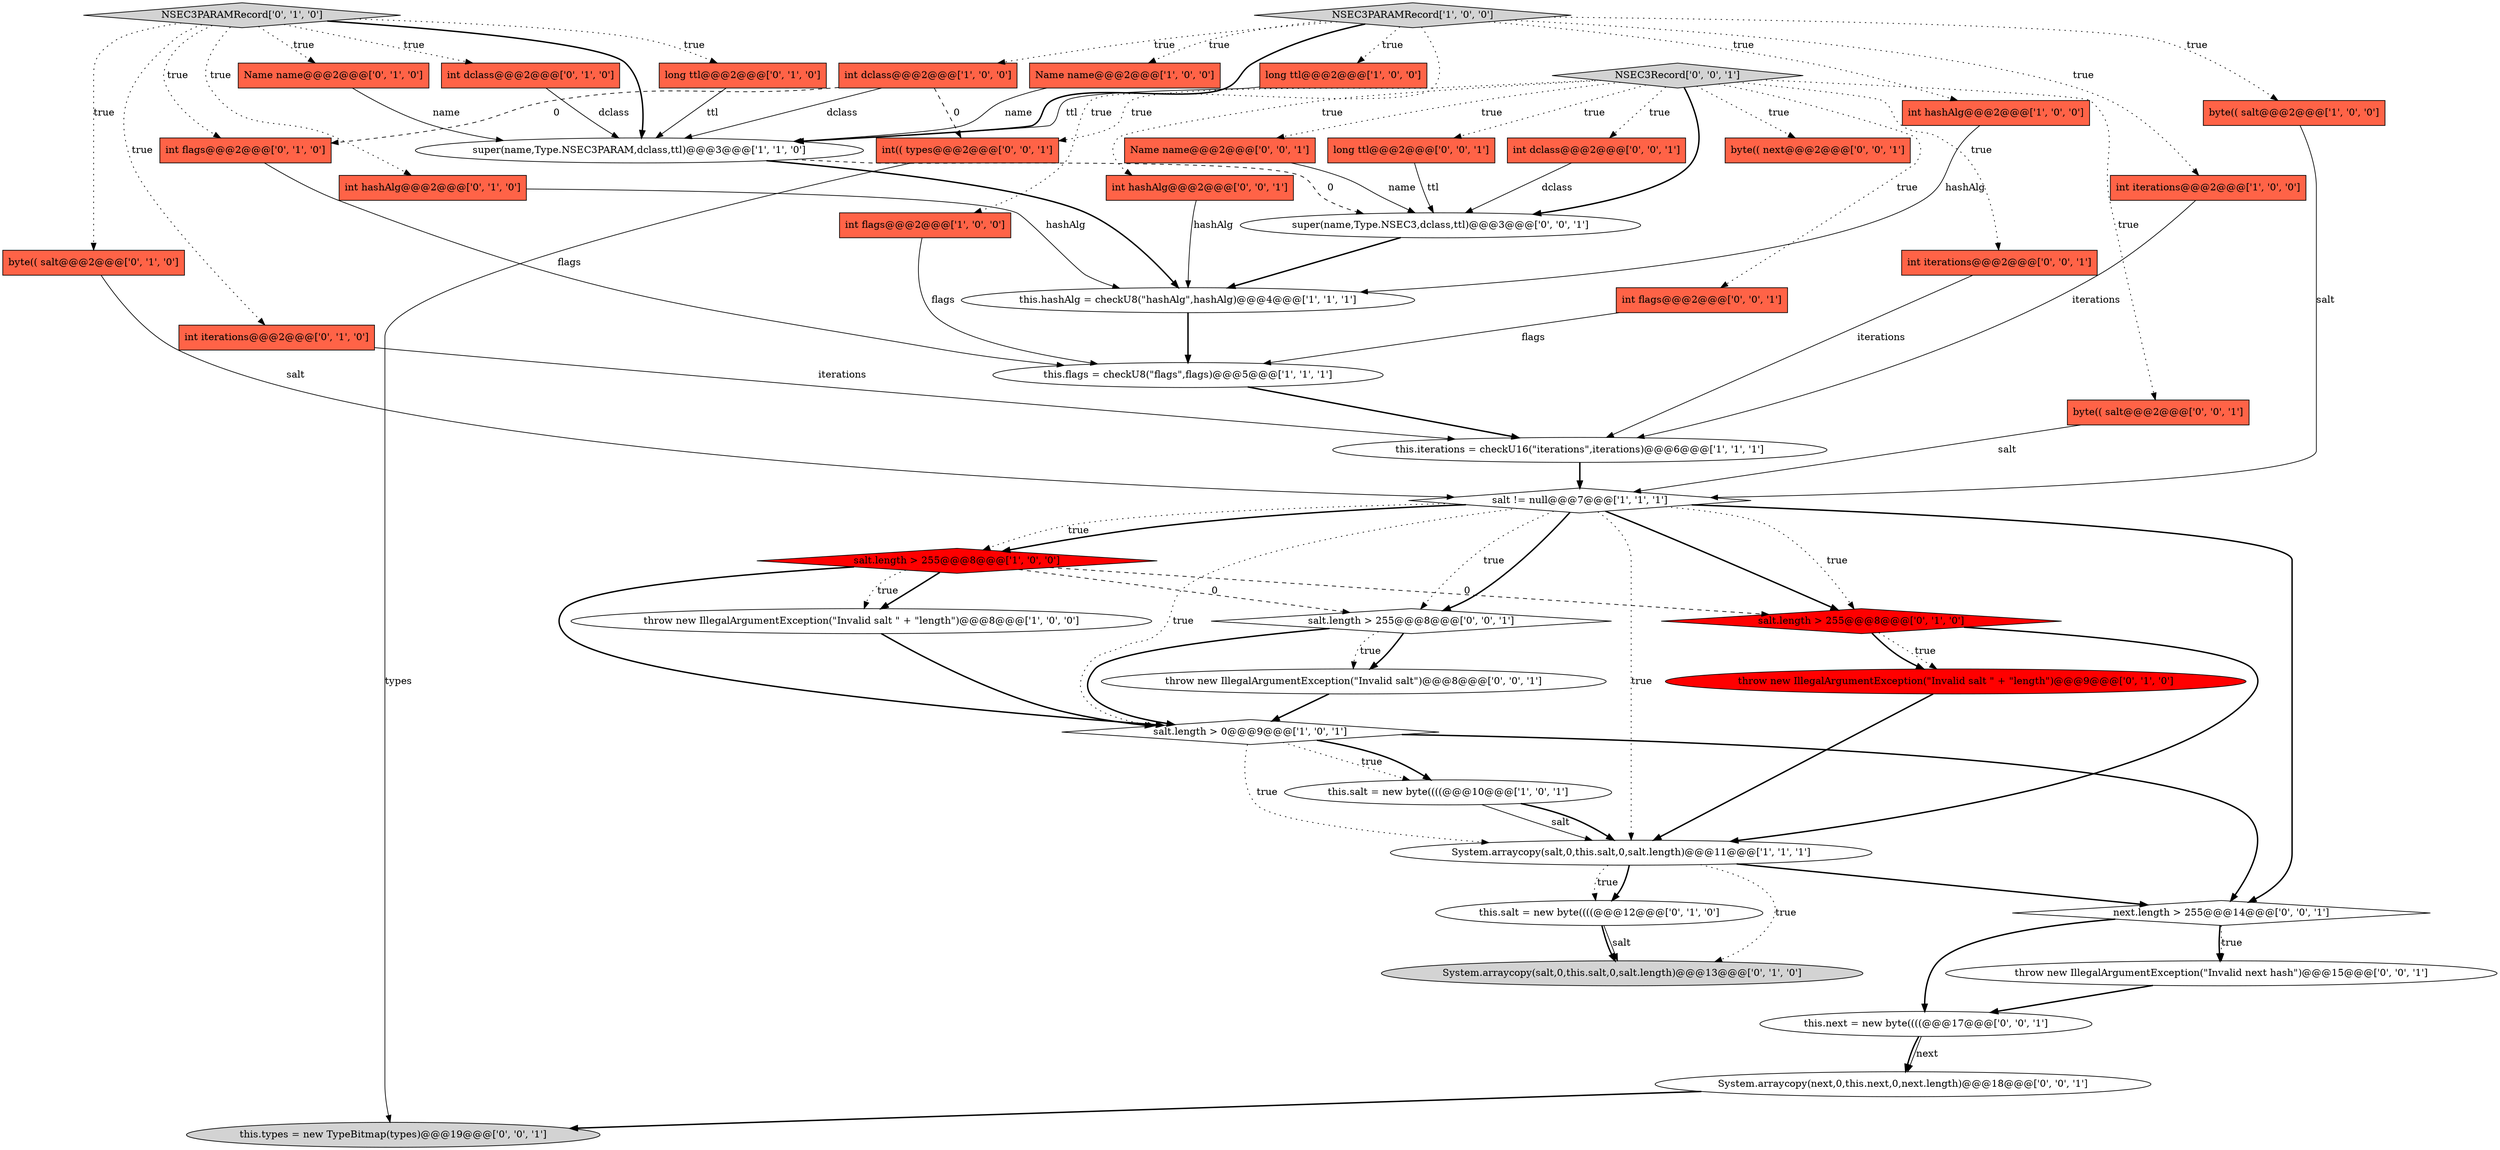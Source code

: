 digraph {
24 [style = filled, label = "System.arraycopy(salt,0,this.salt,0,salt.length)@@@13@@@['0', '1', '0']", fillcolor = lightgray, shape = ellipse image = "AAA0AAABBB2BBB"];
34 [style = filled, label = "this.next = new byte((((@@@17@@@['0', '0', '1']", fillcolor = white, shape = ellipse image = "AAA0AAABBB3BBB"];
2 [style = filled, label = "int iterations@@@2@@@['1', '0', '0']", fillcolor = tomato, shape = box image = "AAA0AAABBB1BBB"];
42 [style = filled, label = "System.arraycopy(next,0,this.next,0,next.length)@@@18@@@['0', '0', '1']", fillcolor = white, shape = ellipse image = "AAA0AAABBB3BBB"];
27 [style = filled, label = "long ttl@@@2@@@['0', '1', '0']", fillcolor = tomato, shape = box image = "AAA0AAABBB2BBB"];
13 [style = filled, label = "NSEC3PARAMRecord['1', '0', '0']", fillcolor = lightgray, shape = diamond image = "AAA0AAABBB1BBB"];
6 [style = filled, label = "this.salt = new byte((((@@@10@@@['1', '0', '1']", fillcolor = white, shape = ellipse image = "AAA0AAABBB1BBB"];
16 [style = filled, label = "salt.length > 255@@@8@@@['1', '0', '0']", fillcolor = red, shape = diamond image = "AAA1AAABBB1BBB"];
44 [style = filled, label = "Name name@@@2@@@['0', '0', '1']", fillcolor = tomato, shape = box image = "AAA0AAABBB3BBB"];
37 [style = filled, label = "int iterations@@@2@@@['0', '0', '1']", fillcolor = tomato, shape = box image = "AAA0AAABBB3BBB"];
23 [style = filled, label = "salt.length > 255@@@8@@@['0', '1', '0']", fillcolor = red, shape = diamond image = "AAA1AAABBB2BBB"];
30 [style = filled, label = "super(name,Type.NSEC3,dclass,ttl)@@@3@@@['0', '0', '1']", fillcolor = white, shape = ellipse image = "AAA0AAABBB3BBB"];
8 [style = filled, label = "byte(( salt@@@2@@@['1', '0', '0']", fillcolor = tomato, shape = box image = "AAA0AAABBB1BBB"];
19 [style = filled, label = "byte(( salt@@@2@@@['0', '1', '0']", fillcolor = tomato, shape = box image = "AAA0AAABBB2BBB"];
43 [style = filled, label = "byte(( salt@@@2@@@['0', '0', '1']", fillcolor = tomato, shape = box image = "AAA0AAABBB3BBB"];
4 [style = filled, label = "int hashAlg@@@2@@@['1', '0', '0']", fillcolor = tomato, shape = box image = "AAA0AAABBB1BBB"];
39 [style = filled, label = "throw new IllegalArgumentException(\"Invalid next hash\")@@@15@@@['0', '0', '1']", fillcolor = white, shape = ellipse image = "AAA0AAABBB3BBB"];
46 [style = filled, label = "int(( types@@@2@@@['0', '0', '1']", fillcolor = tomato, shape = box image = "AAA0AAABBB3BBB"];
12 [style = filled, label = "int flags@@@2@@@['1', '0', '0']", fillcolor = tomato, shape = box image = "AAA0AAABBB1BBB"];
10 [style = filled, label = "Name name@@@2@@@['1', '0', '0']", fillcolor = tomato, shape = box image = "AAA0AAABBB1BBB"];
29 [style = filled, label = "this.salt = new byte((((@@@12@@@['0', '1', '0']", fillcolor = white, shape = ellipse image = "AAA0AAABBB2BBB"];
5 [style = filled, label = "salt != null@@@7@@@['1', '1', '1']", fillcolor = white, shape = diamond image = "AAA0AAABBB1BBB"];
45 [style = filled, label = "long ttl@@@2@@@['0', '0', '1']", fillcolor = tomato, shape = box image = "AAA0AAABBB3BBB"];
0 [style = filled, label = "this.iterations = checkU16(\"iterations\",iterations)@@@6@@@['1', '1', '1']", fillcolor = white, shape = ellipse image = "AAA0AAABBB1BBB"];
40 [style = filled, label = "salt.length > 255@@@8@@@['0', '0', '1']", fillcolor = white, shape = diamond image = "AAA0AAABBB3BBB"];
26 [style = filled, label = "throw new IllegalArgumentException(\"Invalid salt \" + \"length\")@@@9@@@['0', '1', '0']", fillcolor = red, shape = ellipse image = "AAA1AAABBB2BBB"];
35 [style = filled, label = "int hashAlg@@@2@@@['0', '0', '1']", fillcolor = tomato, shape = box image = "AAA0AAABBB3BBB"];
33 [style = filled, label = "throw new IllegalArgumentException(\"Invalid salt\")@@@8@@@['0', '0', '1']", fillcolor = white, shape = ellipse image = "AAA0AAABBB3BBB"];
25 [style = filled, label = "Name name@@@2@@@['0', '1', '0']", fillcolor = tomato, shape = box image = "AAA0AAABBB2BBB"];
20 [style = filled, label = "int iterations@@@2@@@['0', '1', '0']", fillcolor = tomato, shape = box image = "AAA0AAABBB2BBB"];
1 [style = filled, label = "this.hashAlg = checkU8(\"hashAlg\",hashAlg)@@@4@@@['1', '1', '1']", fillcolor = white, shape = ellipse image = "AAA0AAABBB1BBB"];
9 [style = filled, label = "System.arraycopy(salt,0,this.salt,0,salt.length)@@@11@@@['1', '1', '1']", fillcolor = white, shape = ellipse image = "AAA0AAABBB1BBB"];
22 [style = filled, label = "int dclass@@@2@@@['0', '1', '0']", fillcolor = tomato, shape = box image = "AAA0AAABBB2BBB"];
38 [style = filled, label = "int dclass@@@2@@@['0', '0', '1']", fillcolor = tomato, shape = box image = "AAA0AAABBB3BBB"];
17 [style = filled, label = "salt.length > 0@@@9@@@['1', '0', '1']", fillcolor = white, shape = diamond image = "AAA0AAABBB1BBB"];
31 [style = filled, label = "next.length > 255@@@14@@@['0', '0', '1']", fillcolor = white, shape = diamond image = "AAA0AAABBB3BBB"];
21 [style = filled, label = "NSEC3PARAMRecord['0', '1', '0']", fillcolor = lightgray, shape = diamond image = "AAA0AAABBB2BBB"];
18 [style = filled, label = "int hashAlg@@@2@@@['0', '1', '0']", fillcolor = tomato, shape = box image = "AAA0AAABBB2BBB"];
14 [style = filled, label = "int dclass@@@2@@@['1', '0', '0']", fillcolor = tomato, shape = box image = "AAA1AAABBB1BBB"];
28 [style = filled, label = "int flags@@@2@@@['0', '1', '0']", fillcolor = tomato, shape = box image = "AAA1AAABBB2BBB"];
15 [style = filled, label = "super(name,Type.NSEC3PARAM,dclass,ttl)@@@3@@@['1', '1', '0']", fillcolor = white, shape = ellipse image = "AAA0AAABBB1BBB"];
7 [style = filled, label = "throw new IllegalArgumentException(\"Invalid salt \" + \"length\")@@@8@@@['1', '0', '0']", fillcolor = white, shape = ellipse image = "AAA0AAABBB1BBB"];
36 [style = filled, label = "int flags@@@2@@@['0', '0', '1']", fillcolor = tomato, shape = box image = "AAA0AAABBB3BBB"];
3 [style = filled, label = "long ttl@@@2@@@['1', '0', '0']", fillcolor = tomato, shape = box image = "AAA0AAABBB1BBB"];
32 [style = filled, label = "NSEC3Record['0', '0', '1']", fillcolor = lightgray, shape = diamond image = "AAA0AAABBB3BBB"];
41 [style = filled, label = "byte(( next@@@2@@@['0', '0', '1']", fillcolor = tomato, shape = box image = "AAA0AAABBB3BBB"];
11 [style = filled, label = "this.flags = checkU8(\"flags\",flags)@@@5@@@['1', '1', '1']", fillcolor = white, shape = ellipse image = "AAA0AAABBB1BBB"];
47 [style = filled, label = "this.types = new TypeBitmap(types)@@@19@@@['0', '0', '1']", fillcolor = lightgray, shape = ellipse image = "AAA0AAABBB3BBB"];
3->15 [style = solid, label="ttl"];
32->43 [style = dotted, label="true"];
17->6 [style = dotted, label="true"];
21->18 [style = dotted, label="true"];
36->11 [style = solid, label="flags"];
21->15 [style = bold, label=""];
5->23 [style = dotted, label="true"];
6->9 [style = solid, label="salt"];
16->7 [style = bold, label=""];
21->27 [style = dotted, label="true"];
26->9 [style = bold, label=""];
32->45 [style = dotted, label="true"];
13->10 [style = dotted, label="true"];
16->7 [style = dotted, label="true"];
18->1 [style = solid, label="hashAlg"];
5->9 [style = dotted, label="true"];
32->37 [style = dotted, label="true"];
9->29 [style = bold, label=""];
13->4 [style = dotted, label="true"];
31->39 [style = dotted, label="true"];
28->11 [style = solid, label="flags"];
21->20 [style = dotted, label="true"];
32->35 [style = dotted, label="true"];
5->23 [style = bold, label=""];
13->3 [style = dotted, label="true"];
39->34 [style = bold, label=""];
12->11 [style = solid, label="flags"];
20->0 [style = solid, label="iterations"];
15->30 [style = dashed, label="0"];
21->22 [style = dotted, label="true"];
34->42 [style = bold, label=""];
16->17 [style = bold, label=""];
32->36 [style = dotted, label="true"];
34->42 [style = solid, label="next"];
21->28 [style = dotted, label="true"];
1->11 [style = bold, label=""];
8->5 [style = solid, label="salt"];
43->5 [style = solid, label="salt"];
9->24 [style = dotted, label="true"];
40->17 [style = bold, label=""];
13->15 [style = bold, label=""];
14->15 [style = solid, label="dclass"];
16->40 [style = dashed, label="0"];
27->15 [style = solid, label="ttl"];
29->24 [style = solid, label="salt"];
37->0 [style = solid, label="iterations"];
7->17 [style = bold, label=""];
17->6 [style = bold, label=""];
14->28 [style = dashed, label="0"];
19->5 [style = solid, label="salt"];
9->31 [style = bold, label=""];
42->47 [style = bold, label=""];
46->47 [style = solid, label="types"];
14->46 [style = dashed, label="0"];
32->30 [style = bold, label=""];
44->30 [style = solid, label="name"];
31->34 [style = bold, label=""];
38->30 [style = solid, label="dclass"];
5->16 [style = bold, label=""];
13->2 [style = dotted, label="true"];
25->15 [style = solid, label="name"];
21->25 [style = dotted, label="true"];
40->33 [style = bold, label=""];
13->8 [style = dotted, label="true"];
5->16 [style = dotted, label="true"];
32->38 [style = dotted, label="true"];
31->39 [style = bold, label=""];
5->40 [style = bold, label=""];
32->46 [style = dotted, label="true"];
13->14 [style = dotted, label="true"];
32->44 [style = dotted, label="true"];
33->17 [style = bold, label=""];
0->5 [style = bold, label=""];
15->1 [style = bold, label=""];
5->17 [style = dotted, label="true"];
10->15 [style = solid, label="name"];
9->29 [style = dotted, label="true"];
30->1 [style = bold, label=""];
5->40 [style = dotted, label="true"];
40->33 [style = dotted, label="true"];
32->41 [style = dotted, label="true"];
13->12 [style = dotted, label="true"];
22->15 [style = solid, label="dclass"];
17->31 [style = bold, label=""];
23->26 [style = bold, label=""];
16->23 [style = dashed, label="0"];
4->1 [style = solid, label="hashAlg"];
11->0 [style = bold, label=""];
23->26 [style = dotted, label="true"];
5->31 [style = bold, label=""];
2->0 [style = solid, label="iterations"];
17->9 [style = dotted, label="true"];
21->19 [style = dotted, label="true"];
45->30 [style = solid, label="ttl"];
35->1 [style = solid, label="hashAlg"];
6->9 [style = bold, label=""];
29->24 [style = bold, label=""];
23->9 [style = bold, label=""];
}
